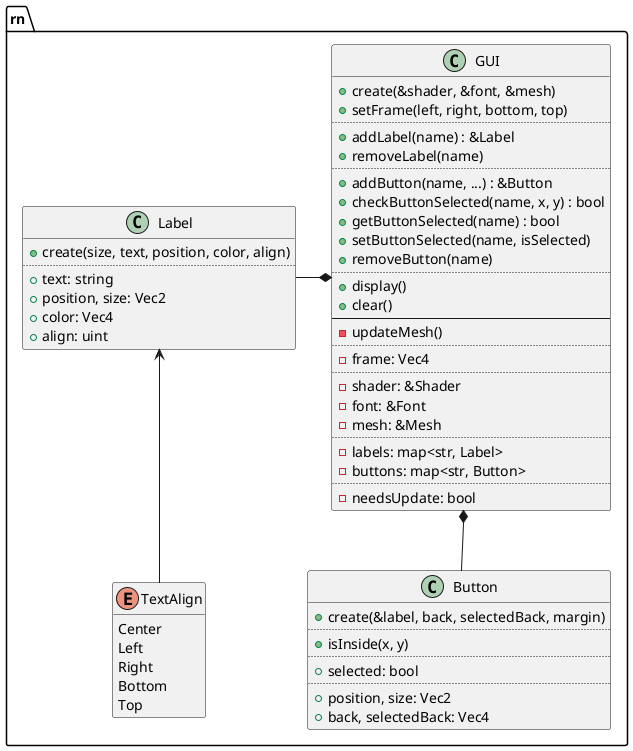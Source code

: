@startuml
set separator ::

class rn::GUI {
	+create(&shader, &font, &mesh)
	+setFrame(left, right, bottom, top)
	..
	+addLabel(name) : &Label
	+removeLabel(name)
	..
	+addButton(name, ...) : &Button
	+checkButtonSelected(name, x, y) : bool
	+getButtonSelected(name) : bool
	+setButtonSelected(name, isSelected)
	+removeButton(name)
	..
	+display()
	+clear()
	--
	-updateMesh()
	..
	-frame: Vec4
	..
	-shader: &Shader
	-font: &Font
	-mesh: &Mesh
	..
	-labels: map<str, Label>
	-buttons: map<str, Button>
	..
	-needsUpdate: bool
}

enum rn::TextAlign {
	Center
	Left
	Right
	Bottom
	Top
}
hide TextAlign methods

class rn::Label {
	+create(size, text, position, color, align)
	..
	+text: string
	+position, size: Vec2
	+color: Vec4
	+align: uint
}

class rn::Button {
	+create(&label, back, selectedBack, margin)
	..
	+isInside(x, y)
	..
	+selected: bool
	..
	+position, size: Vec2
	+back, selectedBack: Vec4
}

Label <-- TextAlign

GUI *-left- Label
GUI *-down- Button

@enduml
